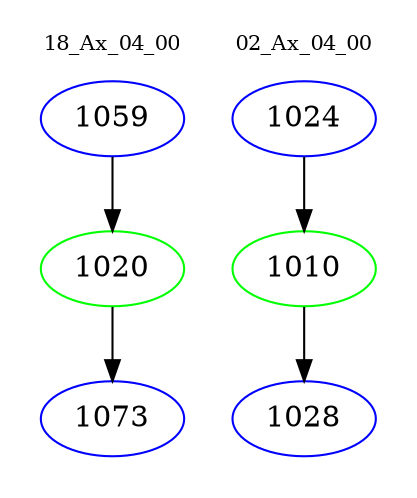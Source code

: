digraph{
subgraph cluster_0 {
color = white
label = "18_Ax_04_00";
fontsize=10;
T0_1059 [label="1059", color="blue"]
T0_1059 -> T0_1020 [color="black"]
T0_1020 [label="1020", color="green"]
T0_1020 -> T0_1073 [color="black"]
T0_1073 [label="1073", color="blue"]
}
subgraph cluster_1 {
color = white
label = "02_Ax_04_00";
fontsize=10;
T1_1024 [label="1024", color="blue"]
T1_1024 -> T1_1010 [color="black"]
T1_1010 [label="1010", color="green"]
T1_1010 -> T1_1028 [color="black"]
T1_1028 [label="1028", color="blue"]
}
}
